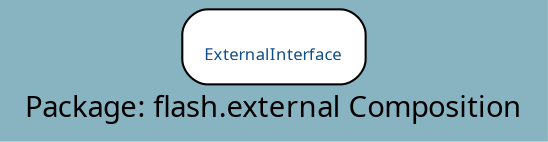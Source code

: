 digraph uml {
	graph [label="Package: flash.external Composition", ratio=compress, rankdir=RL, smoothing=avg_dist, overlap=false, fontname="DejaVu Sans Condenesed", fontsize=14, bgcolor="#88B3C1", fontcolor=black];
	node [label="\N", fontname="DejaVu Sans Condenesed", fontsize=8, shape=record, color=black, fontcolor=black];
	edge [fontname="DejaVu Sans Condenesed", fontsize=8, color=black, fontcolor=black];
	graph [lp="133,12",
		bb="0,0,266,61"];
	"flash.external.ExternalInterface" [label="{\nExternalInterface}", fontcolor="#104E8B", style="rounded,filled", fillcolor=white, URL="../types/flash/external/ExternalInterface.html", tooltip="\nExternalInterface", pos="133,43", rects="89,25,177,61", width="1.22", height="0.50"];
}
